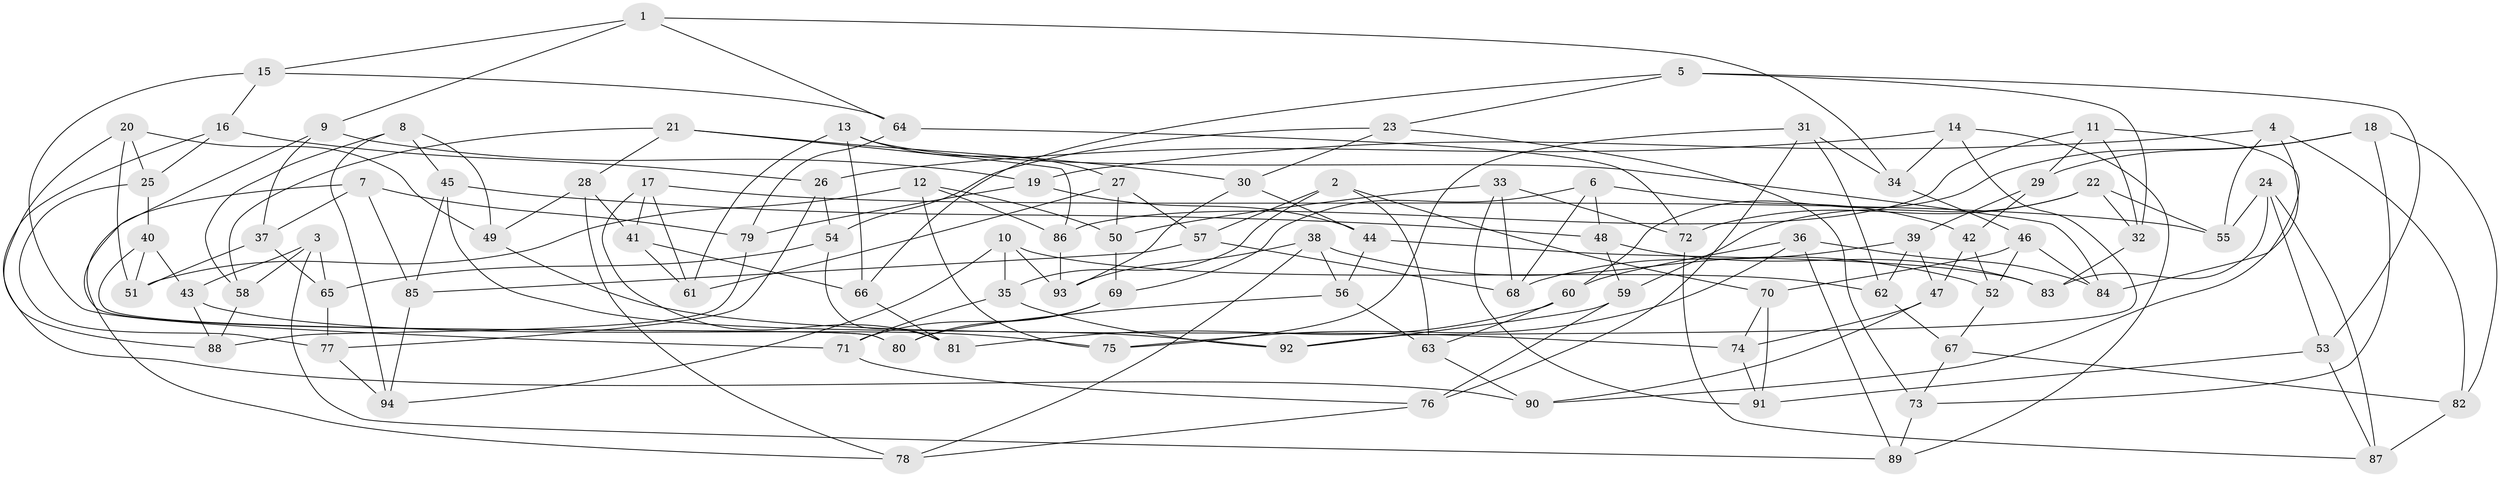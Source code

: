 // coarse degree distribution, {4: 0.40425531914893614, 8: 0.0851063829787234, 7: 0.1276595744680851, 6: 0.2978723404255319, 5: 0.02127659574468085, 10: 0.02127659574468085, 9: 0.02127659574468085, 12: 0.02127659574468085}
// Generated by graph-tools (version 1.1) at 2025/20/03/04/25 18:20:42]
// undirected, 94 vertices, 188 edges
graph export_dot {
graph [start="1"]
  node [color=gray90,style=filled];
  1;
  2;
  3;
  4;
  5;
  6;
  7;
  8;
  9;
  10;
  11;
  12;
  13;
  14;
  15;
  16;
  17;
  18;
  19;
  20;
  21;
  22;
  23;
  24;
  25;
  26;
  27;
  28;
  29;
  30;
  31;
  32;
  33;
  34;
  35;
  36;
  37;
  38;
  39;
  40;
  41;
  42;
  43;
  44;
  45;
  46;
  47;
  48;
  49;
  50;
  51;
  52;
  53;
  54;
  55;
  56;
  57;
  58;
  59;
  60;
  61;
  62;
  63;
  64;
  65;
  66;
  67;
  68;
  69;
  70;
  71;
  72;
  73;
  74;
  75;
  76;
  77;
  78;
  79;
  80;
  81;
  82;
  83;
  84;
  85;
  86;
  87;
  88;
  89;
  90;
  91;
  92;
  93;
  94;
  1 -- 15;
  1 -- 9;
  1 -- 34;
  1 -- 64;
  2 -- 63;
  2 -- 70;
  2 -- 35;
  2 -- 57;
  3 -- 58;
  3 -- 89;
  3 -- 65;
  3 -- 43;
  4 -- 82;
  4 -- 55;
  4 -- 84;
  4 -- 19;
  5 -- 32;
  5 -- 66;
  5 -- 23;
  5 -- 53;
  6 -- 48;
  6 -- 69;
  6 -- 42;
  6 -- 68;
  7 -- 37;
  7 -- 79;
  7 -- 85;
  7 -- 78;
  8 -- 45;
  8 -- 58;
  8 -- 49;
  8 -- 94;
  9 -- 37;
  9 -- 19;
  9 -- 80;
  10 -- 93;
  10 -- 62;
  10 -- 94;
  10 -- 35;
  11 -- 29;
  11 -- 32;
  11 -- 86;
  11 -- 90;
  12 -- 51;
  12 -- 50;
  12 -- 86;
  12 -- 75;
  13 -- 66;
  13 -- 27;
  13 -- 84;
  13 -- 61;
  14 -- 26;
  14 -- 89;
  14 -- 34;
  14 -- 92;
  15 -- 16;
  15 -- 71;
  15 -- 64;
  16 -- 26;
  16 -- 25;
  16 -- 90;
  17 -- 61;
  17 -- 55;
  17 -- 41;
  17 -- 81;
  18 -- 29;
  18 -- 60;
  18 -- 82;
  18 -- 73;
  19 -- 79;
  19 -- 44;
  20 -- 49;
  20 -- 88;
  20 -- 25;
  20 -- 51;
  21 -- 86;
  21 -- 30;
  21 -- 58;
  21 -- 28;
  22 -- 32;
  22 -- 72;
  22 -- 55;
  22 -- 59;
  23 -- 30;
  23 -- 54;
  23 -- 73;
  24 -- 55;
  24 -- 87;
  24 -- 83;
  24 -- 53;
  25 -- 40;
  25 -- 77;
  26 -- 54;
  26 -- 77;
  27 -- 50;
  27 -- 57;
  27 -- 61;
  28 -- 41;
  28 -- 78;
  28 -- 49;
  29 -- 39;
  29 -- 42;
  30 -- 44;
  30 -- 93;
  31 -- 76;
  31 -- 75;
  31 -- 34;
  31 -- 62;
  32 -- 83;
  33 -- 68;
  33 -- 91;
  33 -- 72;
  33 -- 50;
  34 -- 46;
  35 -- 92;
  35 -- 71;
  36 -- 75;
  36 -- 89;
  36 -- 84;
  36 -- 60;
  37 -- 65;
  37 -- 51;
  38 -- 52;
  38 -- 78;
  38 -- 56;
  38 -- 93;
  39 -- 62;
  39 -- 68;
  39 -- 47;
  40 -- 51;
  40 -- 43;
  40 -- 80;
  41 -- 61;
  41 -- 66;
  42 -- 52;
  42 -- 47;
  43 -- 75;
  43 -- 88;
  44 -- 56;
  44 -- 83;
  45 -- 48;
  45 -- 92;
  45 -- 85;
  46 -- 70;
  46 -- 52;
  46 -- 84;
  47 -- 90;
  47 -- 74;
  48 -- 59;
  48 -- 83;
  49 -- 74;
  50 -- 69;
  52 -- 67;
  53 -- 87;
  53 -- 91;
  54 -- 65;
  54 -- 81;
  56 -- 80;
  56 -- 63;
  57 -- 85;
  57 -- 68;
  58 -- 88;
  59 -- 92;
  59 -- 76;
  60 -- 63;
  60 -- 81;
  62 -- 67;
  63 -- 90;
  64 -- 79;
  64 -- 72;
  65 -- 77;
  66 -- 81;
  67 -- 73;
  67 -- 82;
  69 -- 80;
  69 -- 71;
  70 -- 74;
  70 -- 91;
  71 -- 76;
  72 -- 87;
  73 -- 89;
  74 -- 91;
  76 -- 78;
  77 -- 94;
  79 -- 88;
  82 -- 87;
  85 -- 94;
  86 -- 93;
}
